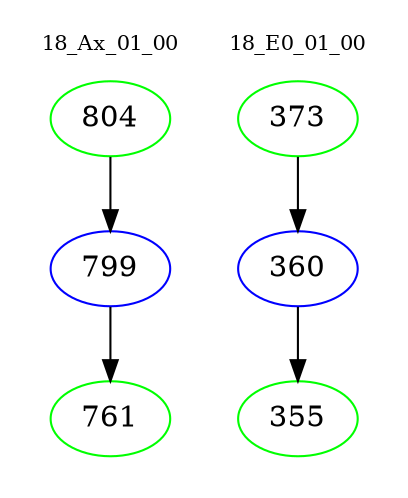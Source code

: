digraph{
subgraph cluster_0 {
color = white
label = "18_Ax_01_00";
fontsize=10;
T0_804 [label="804", color="green"]
T0_804 -> T0_799 [color="black"]
T0_799 [label="799", color="blue"]
T0_799 -> T0_761 [color="black"]
T0_761 [label="761", color="green"]
}
subgraph cluster_1 {
color = white
label = "18_E0_01_00";
fontsize=10;
T1_373 [label="373", color="green"]
T1_373 -> T1_360 [color="black"]
T1_360 [label="360", color="blue"]
T1_360 -> T1_355 [color="black"]
T1_355 [label="355", color="green"]
}
}
